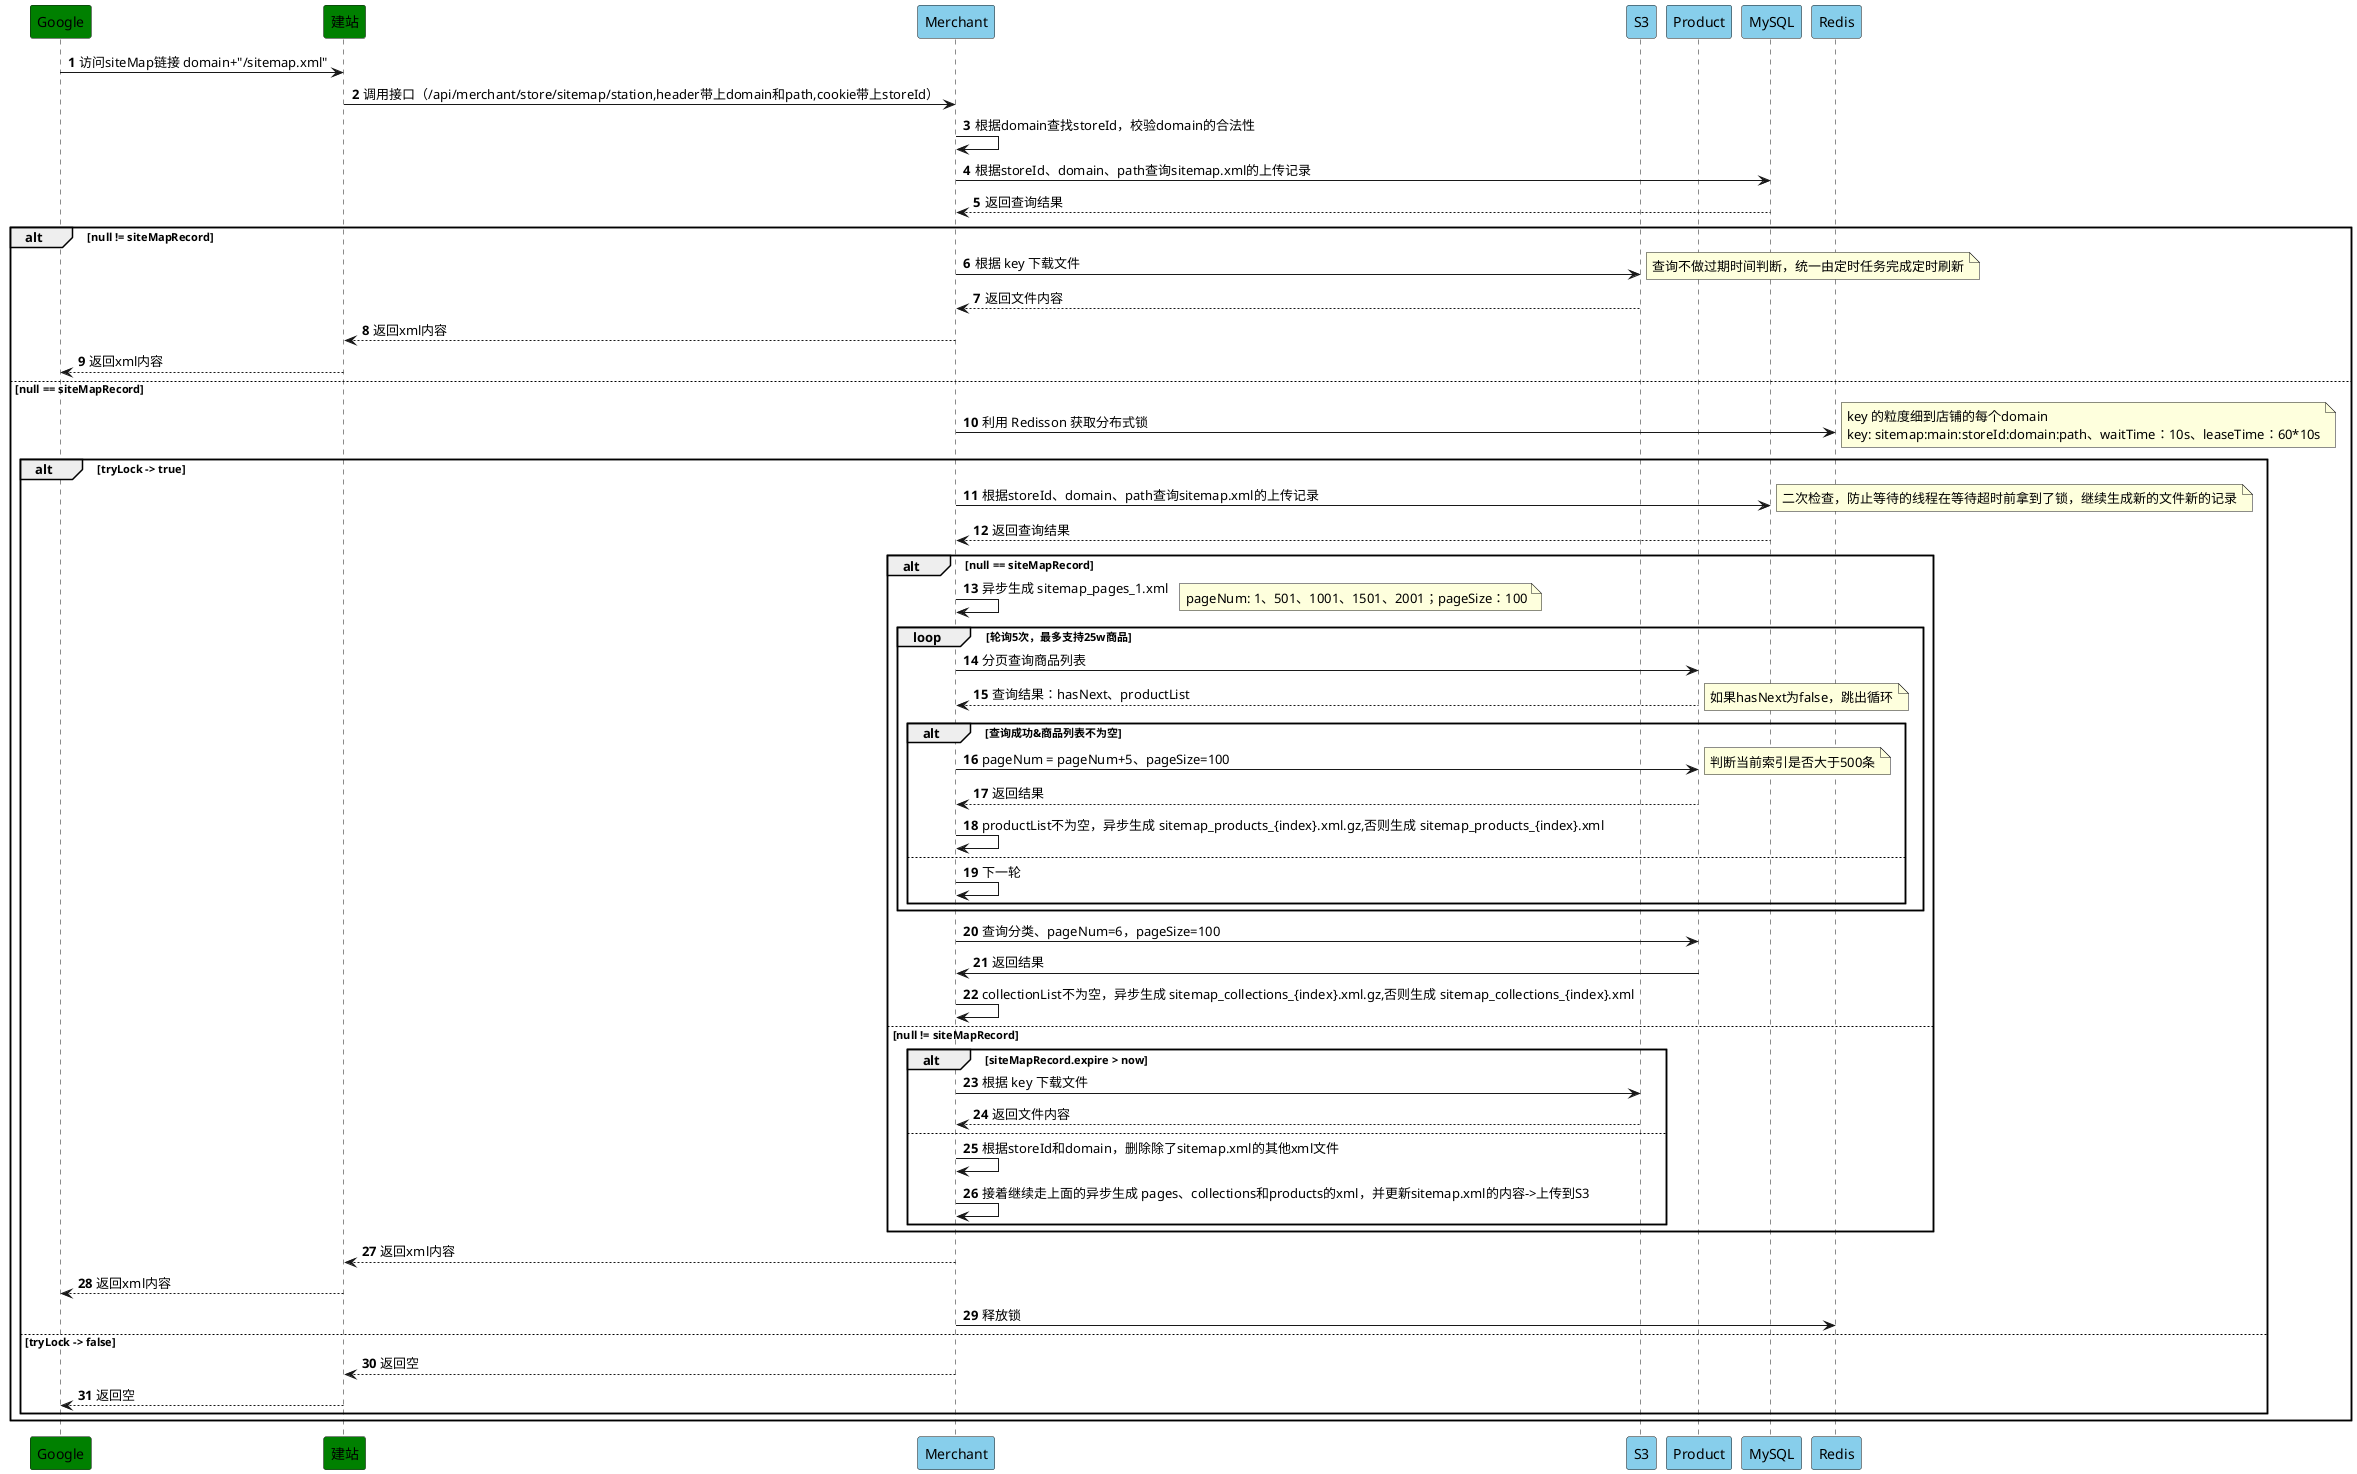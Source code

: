 @startuml
'https://plantuml.com/sequence-diagram

autonumber
participant "Google" as Google #green
participant "建站" as Station #green
participant "Merchant" as Merchant #skyblue
participant "S3" as S3 #skyblue
participant "Product" as Product #skyblue
participant "MySQL" as MySQL #skyblue
participant "Redis" as Redis #skyblue
Google -> Station: 访问siteMap链接 domain+"/sitemap.xml"
Station -> Merchant: 调用接口（/api/merchant/store/sitemap/station,header带上domain和path,cookie带上storeId）
Merchant -> Merchant: 根据domain查找storeId，校验domain的合法性
Merchant -> MySQL: 根据storeId、domain、path查询sitemap.xml的上传记录
MySQL --> Merchant: 返回查询结果
alt null != siteMapRecord
Merchant -> S3: 根据 key 下载文件
note right: 查询不做过期时间判断，统一由定时任务完成定时刷新
S3 --> Merchant: 返回文件内容
Merchant --> Station: 返回xml内容
Station --> Google: 返回xml内容
else null == siteMapRecord
Merchant -> Redis: 利用 Redisson 获取分布式锁
note right: key 的粒度细到店铺的每个domain\nkey: sitemap:main:storeId:domain:path、waitTime：10s、leaseTime：60*10s
alt tryLock -> true
Merchant -> MySQL: 根据storeId、domain、path查询sitemap.xml的上传记录
note right: 二次检查，防止等待的线程在等待超时前拿到了锁，继续生成新的文件新的记录
MySQL --> Merchant: 返回查询结果
alt null == siteMapRecord
Merchant -> Merchant: 异步生成 sitemap_pages_1.xml
loop 轮询5次，最多支持25w商品
note right: pageNum: 1、501、1001、1501、2001；pageSize：100
Merchant -> Product: 分页查询商品列表
Product --> Merchant: 查询结果：hasNext、productList
note right: 如果hasNext为false，跳出循环
alt 查询成功&商品列表不为空
Merchant -> Product: pageNum = pageNum+5、pageSize=100
note right: 判断当前索引是否大于500条
Product --> Merchant: 返回结果
Merchant -> Merchant: productList不为空，异步生成 sitemap_products_{index}.xml.gz,否则生成 sitemap_products_{index}.xml
else
Merchant -> Merchant: 下一轮
end
end
Merchant -> Product: 查询分类、pageNum=6，pageSize=100
Product -> Merchant: 返回结果
Merchant -> Merchant: collectionList不为空，异步生成 sitemap_collections_{index}.xml.gz,否则生成 sitemap_collections_{index}.xml
else null != siteMapRecord
alt siteMapRecord.expire > now
Merchant -> S3: 根据 key 下载文件
S3 --> Merchant: 返回文件内容
else
Merchant -> Merchant: 根据storeId和domain，删除除了sitemap.xml的其他xml文件
Merchant -> Merchant: 接着继续走上面的异步生成 pages、collections和products的xml，并更新sitemap.xml的内容->上传到S3
end
end
Merchant --> Station: 返回xml内容
Station --> Google: 返回xml内容
Merchant -> Redis: 释放锁
else tryLock -> false
Merchant --> Station: 返回空
Station --> Google: 返回空
end
end
@enduml